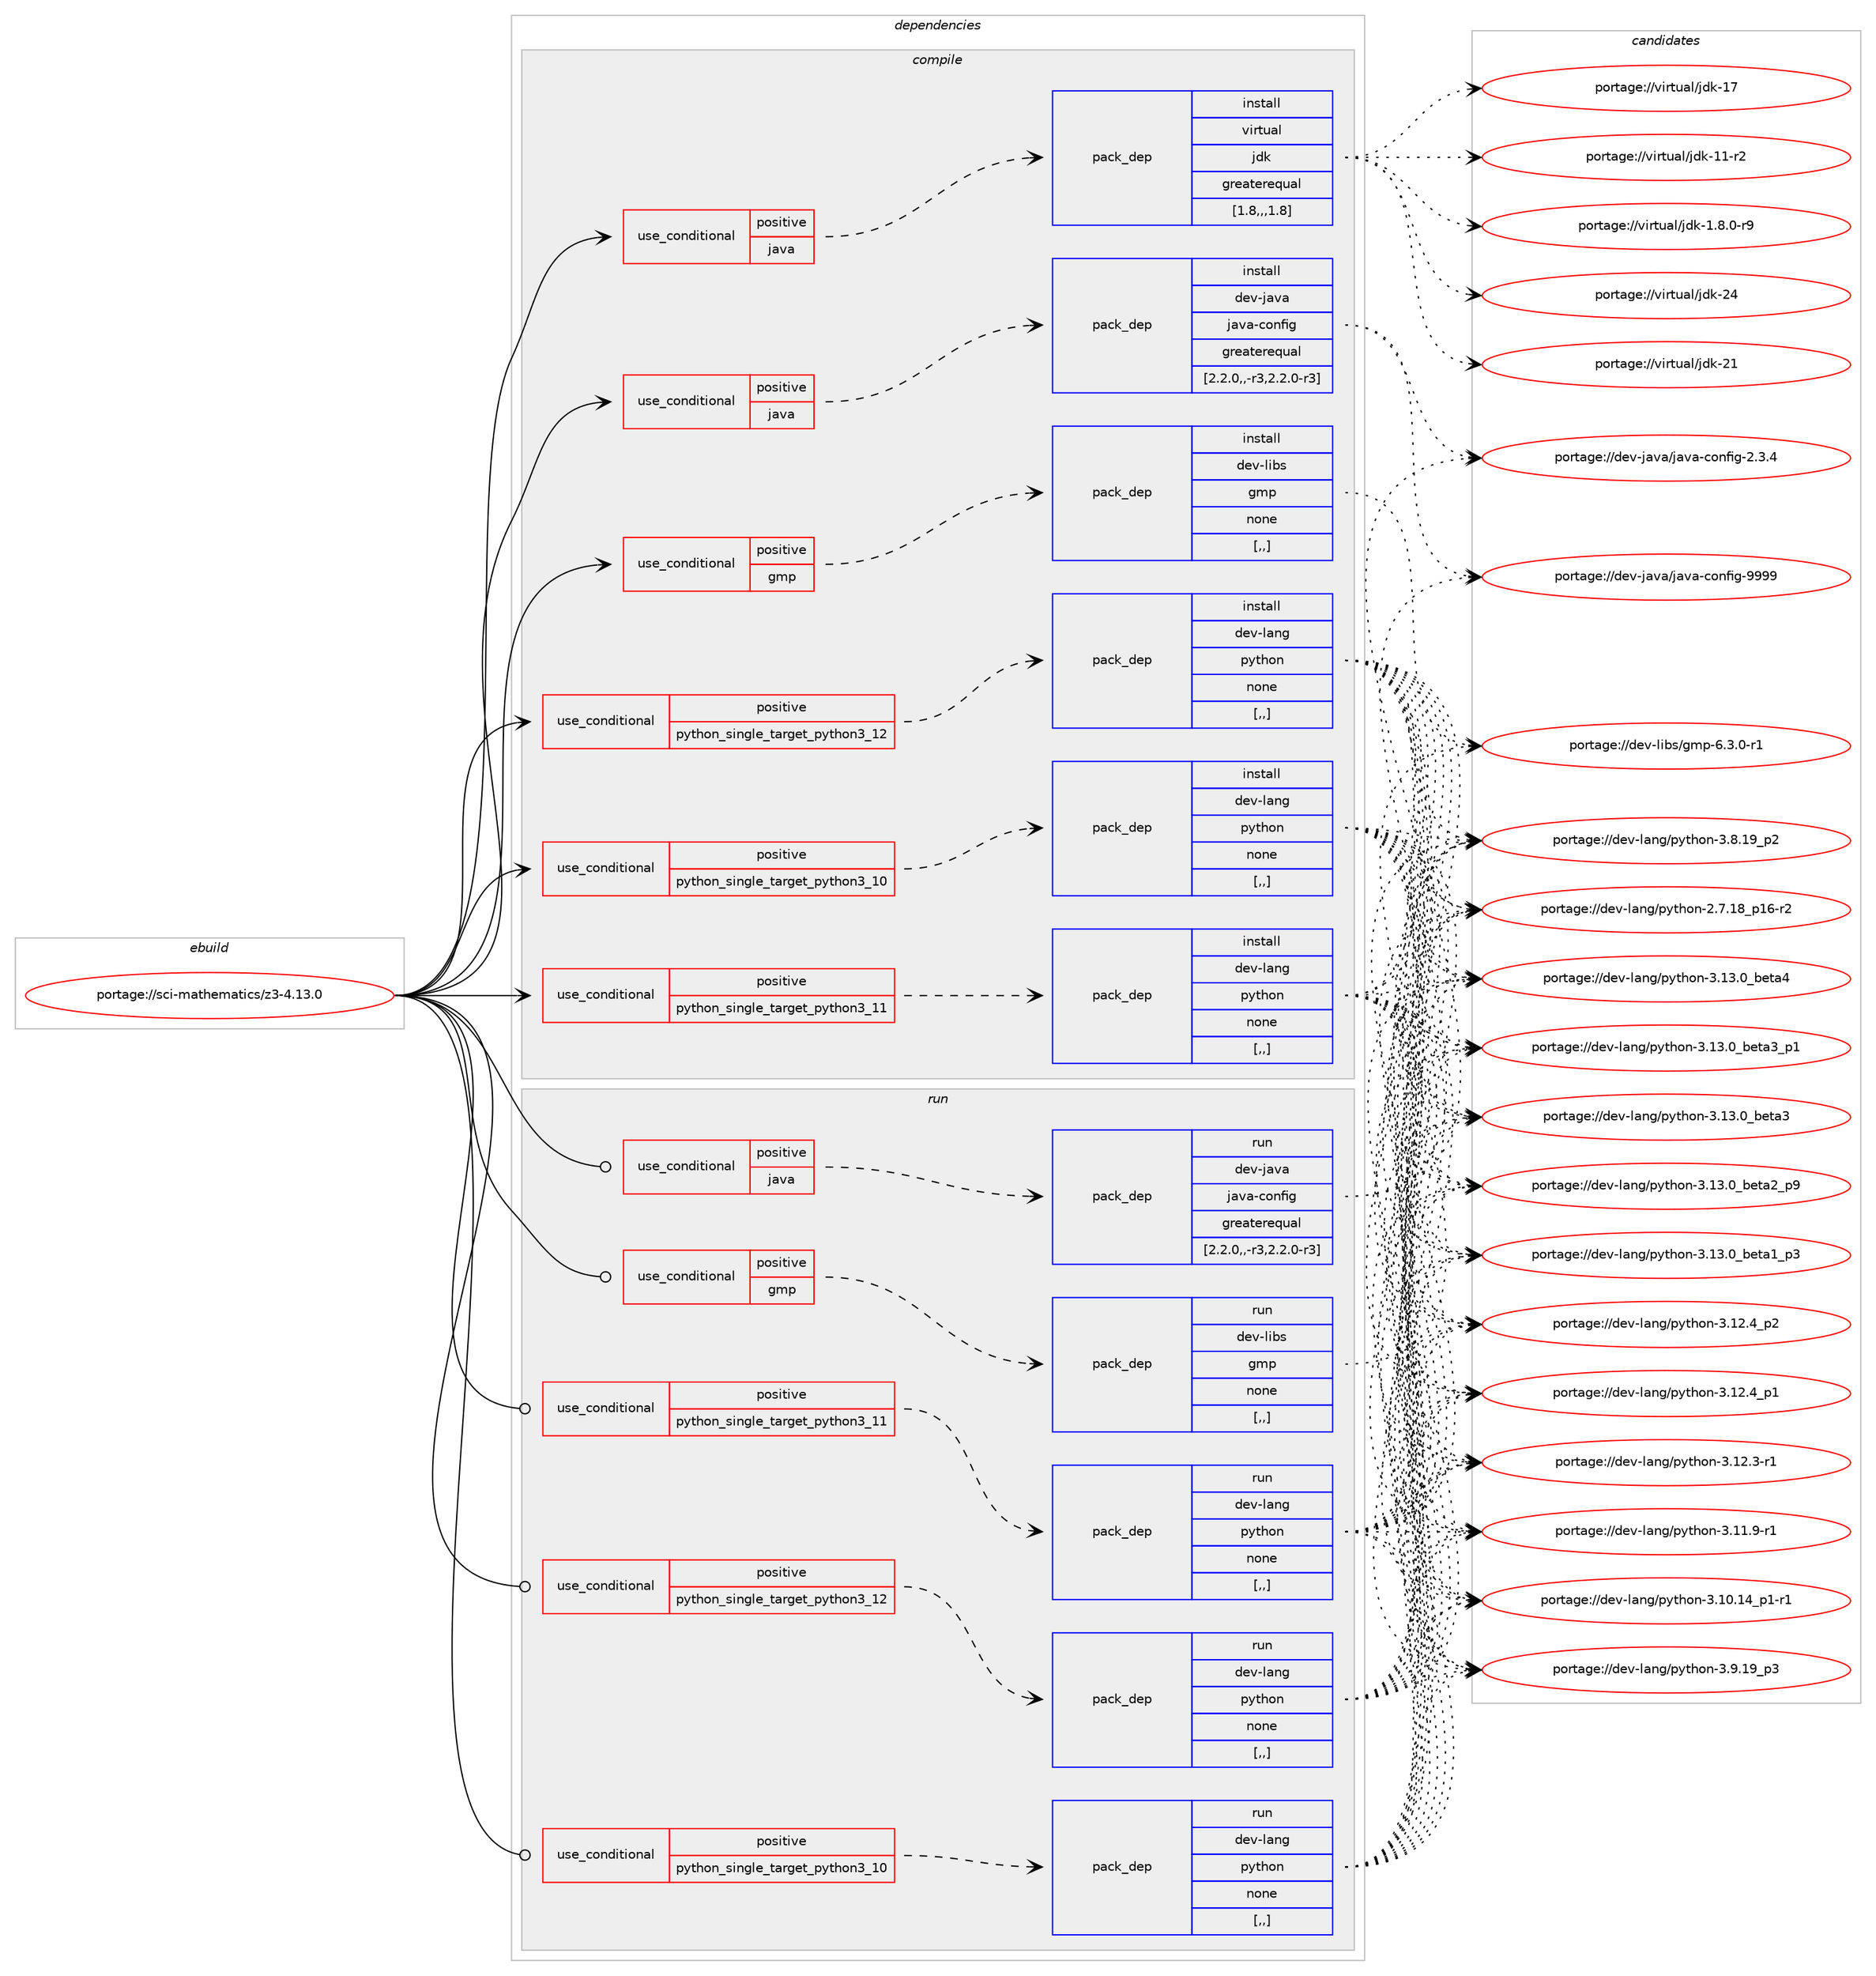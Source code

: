 digraph prolog {

# *************
# Graph options
# *************

newrank=true;
concentrate=true;
compound=true;
graph [rankdir=LR,fontname=Helvetica,fontsize=10,ranksep=1.5];#, ranksep=2.5, nodesep=0.2];
edge  [arrowhead=vee];
node  [fontname=Helvetica,fontsize=10];

# **********
# The ebuild
# **********

subgraph cluster_leftcol {
color=gray;
label=<<i>ebuild</i>>;
id [label="portage://sci-mathematics/z3-4.13.0", color=red, width=4, href="../sci-mathematics/z3-4.13.0.svg"];
}

# ****************
# The dependencies
# ****************

subgraph cluster_midcol {
color=gray;
label=<<i>dependencies</i>>;
subgraph cluster_compile {
fillcolor="#eeeeee";
style=filled;
label=<<i>compile</i>>;
subgraph cond108884 {
dependency410405 [label=<<TABLE BORDER="0" CELLBORDER="1" CELLSPACING="0" CELLPADDING="4"><TR><TD ROWSPAN="3" CELLPADDING="10">use_conditional</TD></TR><TR><TD>positive</TD></TR><TR><TD>gmp</TD></TR></TABLE>>, shape=none, color=red];
subgraph pack298619 {
dependency410406 [label=<<TABLE BORDER="0" CELLBORDER="1" CELLSPACING="0" CELLPADDING="4" WIDTH="220"><TR><TD ROWSPAN="6" CELLPADDING="30">pack_dep</TD></TR><TR><TD WIDTH="110">install</TD></TR><TR><TD>dev-libs</TD></TR><TR><TD>gmp</TD></TR><TR><TD>none</TD></TR><TR><TD>[,,]</TD></TR></TABLE>>, shape=none, color=blue];
}
dependency410405:e -> dependency410406:w [weight=20,style="dashed",arrowhead="vee"];
}
id:e -> dependency410405:w [weight=20,style="solid",arrowhead="vee"];
subgraph cond108885 {
dependency410407 [label=<<TABLE BORDER="0" CELLBORDER="1" CELLSPACING="0" CELLPADDING="4"><TR><TD ROWSPAN="3" CELLPADDING="10">use_conditional</TD></TR><TR><TD>positive</TD></TR><TR><TD>java</TD></TR></TABLE>>, shape=none, color=red];
subgraph pack298620 {
dependency410408 [label=<<TABLE BORDER="0" CELLBORDER="1" CELLSPACING="0" CELLPADDING="4" WIDTH="220"><TR><TD ROWSPAN="6" CELLPADDING="30">pack_dep</TD></TR><TR><TD WIDTH="110">install</TD></TR><TR><TD>dev-java</TD></TR><TR><TD>java-config</TD></TR><TR><TD>greaterequal</TD></TR><TR><TD>[2.2.0,,-r3,2.2.0-r3]</TD></TR></TABLE>>, shape=none, color=blue];
}
dependency410407:e -> dependency410408:w [weight=20,style="dashed",arrowhead="vee"];
}
id:e -> dependency410407:w [weight=20,style="solid",arrowhead="vee"];
subgraph cond108886 {
dependency410409 [label=<<TABLE BORDER="0" CELLBORDER="1" CELLSPACING="0" CELLPADDING="4"><TR><TD ROWSPAN="3" CELLPADDING="10">use_conditional</TD></TR><TR><TD>positive</TD></TR><TR><TD>java</TD></TR></TABLE>>, shape=none, color=red];
subgraph pack298621 {
dependency410410 [label=<<TABLE BORDER="0" CELLBORDER="1" CELLSPACING="0" CELLPADDING="4" WIDTH="220"><TR><TD ROWSPAN="6" CELLPADDING="30">pack_dep</TD></TR><TR><TD WIDTH="110">install</TD></TR><TR><TD>virtual</TD></TR><TR><TD>jdk</TD></TR><TR><TD>greaterequal</TD></TR><TR><TD>[1.8,,,1.8]</TD></TR></TABLE>>, shape=none, color=blue];
}
dependency410409:e -> dependency410410:w [weight=20,style="dashed",arrowhead="vee"];
}
id:e -> dependency410409:w [weight=20,style="solid",arrowhead="vee"];
subgraph cond108887 {
dependency410411 [label=<<TABLE BORDER="0" CELLBORDER="1" CELLSPACING="0" CELLPADDING="4"><TR><TD ROWSPAN="3" CELLPADDING="10">use_conditional</TD></TR><TR><TD>positive</TD></TR><TR><TD>python_single_target_python3_10</TD></TR></TABLE>>, shape=none, color=red];
subgraph pack298622 {
dependency410412 [label=<<TABLE BORDER="0" CELLBORDER="1" CELLSPACING="0" CELLPADDING="4" WIDTH="220"><TR><TD ROWSPAN="6" CELLPADDING="30">pack_dep</TD></TR><TR><TD WIDTH="110">install</TD></TR><TR><TD>dev-lang</TD></TR><TR><TD>python</TD></TR><TR><TD>none</TD></TR><TR><TD>[,,]</TD></TR></TABLE>>, shape=none, color=blue];
}
dependency410411:e -> dependency410412:w [weight=20,style="dashed",arrowhead="vee"];
}
id:e -> dependency410411:w [weight=20,style="solid",arrowhead="vee"];
subgraph cond108888 {
dependency410413 [label=<<TABLE BORDER="0" CELLBORDER="1" CELLSPACING="0" CELLPADDING="4"><TR><TD ROWSPAN="3" CELLPADDING="10">use_conditional</TD></TR><TR><TD>positive</TD></TR><TR><TD>python_single_target_python3_11</TD></TR></TABLE>>, shape=none, color=red];
subgraph pack298623 {
dependency410414 [label=<<TABLE BORDER="0" CELLBORDER="1" CELLSPACING="0" CELLPADDING="4" WIDTH="220"><TR><TD ROWSPAN="6" CELLPADDING="30">pack_dep</TD></TR><TR><TD WIDTH="110">install</TD></TR><TR><TD>dev-lang</TD></TR><TR><TD>python</TD></TR><TR><TD>none</TD></TR><TR><TD>[,,]</TD></TR></TABLE>>, shape=none, color=blue];
}
dependency410413:e -> dependency410414:w [weight=20,style="dashed",arrowhead="vee"];
}
id:e -> dependency410413:w [weight=20,style="solid",arrowhead="vee"];
subgraph cond108889 {
dependency410415 [label=<<TABLE BORDER="0" CELLBORDER="1" CELLSPACING="0" CELLPADDING="4"><TR><TD ROWSPAN="3" CELLPADDING="10">use_conditional</TD></TR><TR><TD>positive</TD></TR><TR><TD>python_single_target_python3_12</TD></TR></TABLE>>, shape=none, color=red];
subgraph pack298624 {
dependency410416 [label=<<TABLE BORDER="0" CELLBORDER="1" CELLSPACING="0" CELLPADDING="4" WIDTH="220"><TR><TD ROWSPAN="6" CELLPADDING="30">pack_dep</TD></TR><TR><TD WIDTH="110">install</TD></TR><TR><TD>dev-lang</TD></TR><TR><TD>python</TD></TR><TR><TD>none</TD></TR><TR><TD>[,,]</TD></TR></TABLE>>, shape=none, color=blue];
}
dependency410415:e -> dependency410416:w [weight=20,style="dashed",arrowhead="vee"];
}
id:e -> dependency410415:w [weight=20,style="solid",arrowhead="vee"];
}
subgraph cluster_compileandrun {
fillcolor="#eeeeee";
style=filled;
label=<<i>compile and run</i>>;
}
subgraph cluster_run {
fillcolor="#eeeeee";
style=filled;
label=<<i>run</i>>;
subgraph cond108890 {
dependency410417 [label=<<TABLE BORDER="0" CELLBORDER="1" CELLSPACING="0" CELLPADDING="4"><TR><TD ROWSPAN="3" CELLPADDING="10">use_conditional</TD></TR><TR><TD>positive</TD></TR><TR><TD>gmp</TD></TR></TABLE>>, shape=none, color=red];
subgraph pack298625 {
dependency410418 [label=<<TABLE BORDER="0" CELLBORDER="1" CELLSPACING="0" CELLPADDING="4" WIDTH="220"><TR><TD ROWSPAN="6" CELLPADDING="30">pack_dep</TD></TR><TR><TD WIDTH="110">run</TD></TR><TR><TD>dev-libs</TD></TR><TR><TD>gmp</TD></TR><TR><TD>none</TD></TR><TR><TD>[,,]</TD></TR></TABLE>>, shape=none, color=blue];
}
dependency410417:e -> dependency410418:w [weight=20,style="dashed",arrowhead="vee"];
}
id:e -> dependency410417:w [weight=20,style="solid",arrowhead="odot"];
subgraph cond108891 {
dependency410419 [label=<<TABLE BORDER="0" CELLBORDER="1" CELLSPACING="0" CELLPADDING="4"><TR><TD ROWSPAN="3" CELLPADDING="10">use_conditional</TD></TR><TR><TD>positive</TD></TR><TR><TD>java</TD></TR></TABLE>>, shape=none, color=red];
subgraph pack298626 {
dependency410420 [label=<<TABLE BORDER="0" CELLBORDER="1" CELLSPACING="0" CELLPADDING="4" WIDTH="220"><TR><TD ROWSPAN="6" CELLPADDING="30">pack_dep</TD></TR><TR><TD WIDTH="110">run</TD></TR><TR><TD>dev-java</TD></TR><TR><TD>java-config</TD></TR><TR><TD>greaterequal</TD></TR><TR><TD>[2.2.0,,-r3,2.2.0-r3]</TD></TR></TABLE>>, shape=none, color=blue];
}
dependency410419:e -> dependency410420:w [weight=20,style="dashed",arrowhead="vee"];
}
id:e -> dependency410419:w [weight=20,style="solid",arrowhead="odot"];
subgraph cond108892 {
dependency410421 [label=<<TABLE BORDER="0" CELLBORDER="1" CELLSPACING="0" CELLPADDING="4"><TR><TD ROWSPAN="3" CELLPADDING="10">use_conditional</TD></TR><TR><TD>positive</TD></TR><TR><TD>python_single_target_python3_10</TD></TR></TABLE>>, shape=none, color=red];
subgraph pack298627 {
dependency410422 [label=<<TABLE BORDER="0" CELLBORDER="1" CELLSPACING="0" CELLPADDING="4" WIDTH="220"><TR><TD ROWSPAN="6" CELLPADDING="30">pack_dep</TD></TR><TR><TD WIDTH="110">run</TD></TR><TR><TD>dev-lang</TD></TR><TR><TD>python</TD></TR><TR><TD>none</TD></TR><TR><TD>[,,]</TD></TR></TABLE>>, shape=none, color=blue];
}
dependency410421:e -> dependency410422:w [weight=20,style="dashed",arrowhead="vee"];
}
id:e -> dependency410421:w [weight=20,style="solid",arrowhead="odot"];
subgraph cond108893 {
dependency410423 [label=<<TABLE BORDER="0" CELLBORDER="1" CELLSPACING="0" CELLPADDING="4"><TR><TD ROWSPAN="3" CELLPADDING="10">use_conditional</TD></TR><TR><TD>positive</TD></TR><TR><TD>python_single_target_python3_11</TD></TR></TABLE>>, shape=none, color=red];
subgraph pack298628 {
dependency410424 [label=<<TABLE BORDER="0" CELLBORDER="1" CELLSPACING="0" CELLPADDING="4" WIDTH="220"><TR><TD ROWSPAN="6" CELLPADDING="30">pack_dep</TD></TR><TR><TD WIDTH="110">run</TD></TR><TR><TD>dev-lang</TD></TR><TR><TD>python</TD></TR><TR><TD>none</TD></TR><TR><TD>[,,]</TD></TR></TABLE>>, shape=none, color=blue];
}
dependency410423:e -> dependency410424:w [weight=20,style="dashed",arrowhead="vee"];
}
id:e -> dependency410423:w [weight=20,style="solid",arrowhead="odot"];
subgraph cond108894 {
dependency410425 [label=<<TABLE BORDER="0" CELLBORDER="1" CELLSPACING="0" CELLPADDING="4"><TR><TD ROWSPAN="3" CELLPADDING="10">use_conditional</TD></TR><TR><TD>positive</TD></TR><TR><TD>python_single_target_python3_12</TD></TR></TABLE>>, shape=none, color=red];
subgraph pack298629 {
dependency410426 [label=<<TABLE BORDER="0" CELLBORDER="1" CELLSPACING="0" CELLPADDING="4" WIDTH="220"><TR><TD ROWSPAN="6" CELLPADDING="30">pack_dep</TD></TR><TR><TD WIDTH="110">run</TD></TR><TR><TD>dev-lang</TD></TR><TR><TD>python</TD></TR><TR><TD>none</TD></TR><TR><TD>[,,]</TD></TR></TABLE>>, shape=none, color=blue];
}
dependency410425:e -> dependency410426:w [weight=20,style="dashed",arrowhead="vee"];
}
id:e -> dependency410425:w [weight=20,style="solid",arrowhead="odot"];
}
}

# **************
# The candidates
# **************

subgraph cluster_choices {
rank=same;
color=gray;
label=<<i>candidates</i>>;

subgraph choice298619 {
color=black;
nodesep=1;
choice1001011184510810598115471031091124554465146484511449 [label="portage://dev-libs/gmp-6.3.0-r1", color=red, width=4,href="../dev-libs/gmp-6.3.0-r1.svg"];
dependency410406:e -> choice1001011184510810598115471031091124554465146484511449:w [style=dotted,weight="100"];
}
subgraph choice298620 {
color=black;
nodesep=1;
choice10010111845106971189747106971189745991111101021051034557575757 [label="portage://dev-java/java-config-9999", color=red, width=4,href="../dev-java/java-config-9999.svg"];
choice1001011184510697118974710697118974599111110102105103455046514652 [label="portage://dev-java/java-config-2.3.4", color=red, width=4,href="../dev-java/java-config-2.3.4.svg"];
dependency410408:e -> choice10010111845106971189747106971189745991111101021051034557575757:w [style=dotted,weight="100"];
dependency410408:e -> choice1001011184510697118974710697118974599111110102105103455046514652:w [style=dotted,weight="100"];
}
subgraph choice298621 {
color=black;
nodesep=1;
choice1181051141161179710847106100107455052 [label="portage://virtual/jdk-24", color=red, width=4,href="../virtual/jdk-24.svg"];
choice1181051141161179710847106100107455049 [label="portage://virtual/jdk-21", color=red, width=4,href="../virtual/jdk-21.svg"];
choice1181051141161179710847106100107454955 [label="portage://virtual/jdk-17", color=red, width=4,href="../virtual/jdk-17.svg"];
choice11810511411611797108471061001074549494511450 [label="portage://virtual/jdk-11-r2", color=red, width=4,href="../virtual/jdk-11-r2.svg"];
choice11810511411611797108471061001074549465646484511457 [label="portage://virtual/jdk-1.8.0-r9", color=red, width=4,href="../virtual/jdk-1.8.0-r9.svg"];
dependency410410:e -> choice1181051141161179710847106100107455052:w [style=dotted,weight="100"];
dependency410410:e -> choice1181051141161179710847106100107455049:w [style=dotted,weight="100"];
dependency410410:e -> choice1181051141161179710847106100107454955:w [style=dotted,weight="100"];
dependency410410:e -> choice11810511411611797108471061001074549494511450:w [style=dotted,weight="100"];
dependency410410:e -> choice11810511411611797108471061001074549465646484511457:w [style=dotted,weight="100"];
}
subgraph choice298622 {
color=black;
nodesep=1;
choice1001011184510897110103471121211161041111104551464951464895981011169752 [label="portage://dev-lang/python-3.13.0_beta4", color=red, width=4,href="../dev-lang/python-3.13.0_beta4.svg"];
choice10010111845108971101034711212111610411111045514649514648959810111697519511249 [label="portage://dev-lang/python-3.13.0_beta3_p1", color=red, width=4,href="../dev-lang/python-3.13.0_beta3_p1.svg"];
choice1001011184510897110103471121211161041111104551464951464895981011169751 [label="portage://dev-lang/python-3.13.0_beta3", color=red, width=4,href="../dev-lang/python-3.13.0_beta3.svg"];
choice10010111845108971101034711212111610411111045514649514648959810111697509511257 [label="portage://dev-lang/python-3.13.0_beta2_p9", color=red, width=4,href="../dev-lang/python-3.13.0_beta2_p9.svg"];
choice10010111845108971101034711212111610411111045514649514648959810111697499511251 [label="portage://dev-lang/python-3.13.0_beta1_p3", color=red, width=4,href="../dev-lang/python-3.13.0_beta1_p3.svg"];
choice100101118451089711010347112121116104111110455146495046529511250 [label="portage://dev-lang/python-3.12.4_p2", color=red, width=4,href="../dev-lang/python-3.12.4_p2.svg"];
choice100101118451089711010347112121116104111110455146495046529511249 [label="portage://dev-lang/python-3.12.4_p1", color=red, width=4,href="../dev-lang/python-3.12.4_p1.svg"];
choice100101118451089711010347112121116104111110455146495046514511449 [label="portage://dev-lang/python-3.12.3-r1", color=red, width=4,href="../dev-lang/python-3.12.3-r1.svg"];
choice100101118451089711010347112121116104111110455146494946574511449 [label="portage://dev-lang/python-3.11.9-r1", color=red, width=4,href="../dev-lang/python-3.11.9-r1.svg"];
choice100101118451089711010347112121116104111110455146494846495295112494511449 [label="portage://dev-lang/python-3.10.14_p1-r1", color=red, width=4,href="../dev-lang/python-3.10.14_p1-r1.svg"];
choice100101118451089711010347112121116104111110455146574649579511251 [label="portage://dev-lang/python-3.9.19_p3", color=red, width=4,href="../dev-lang/python-3.9.19_p3.svg"];
choice100101118451089711010347112121116104111110455146564649579511250 [label="portage://dev-lang/python-3.8.19_p2", color=red, width=4,href="../dev-lang/python-3.8.19_p2.svg"];
choice100101118451089711010347112121116104111110455046554649569511249544511450 [label="portage://dev-lang/python-2.7.18_p16-r2", color=red, width=4,href="../dev-lang/python-2.7.18_p16-r2.svg"];
dependency410412:e -> choice1001011184510897110103471121211161041111104551464951464895981011169752:w [style=dotted,weight="100"];
dependency410412:e -> choice10010111845108971101034711212111610411111045514649514648959810111697519511249:w [style=dotted,weight="100"];
dependency410412:e -> choice1001011184510897110103471121211161041111104551464951464895981011169751:w [style=dotted,weight="100"];
dependency410412:e -> choice10010111845108971101034711212111610411111045514649514648959810111697509511257:w [style=dotted,weight="100"];
dependency410412:e -> choice10010111845108971101034711212111610411111045514649514648959810111697499511251:w [style=dotted,weight="100"];
dependency410412:e -> choice100101118451089711010347112121116104111110455146495046529511250:w [style=dotted,weight="100"];
dependency410412:e -> choice100101118451089711010347112121116104111110455146495046529511249:w [style=dotted,weight="100"];
dependency410412:e -> choice100101118451089711010347112121116104111110455146495046514511449:w [style=dotted,weight="100"];
dependency410412:e -> choice100101118451089711010347112121116104111110455146494946574511449:w [style=dotted,weight="100"];
dependency410412:e -> choice100101118451089711010347112121116104111110455146494846495295112494511449:w [style=dotted,weight="100"];
dependency410412:e -> choice100101118451089711010347112121116104111110455146574649579511251:w [style=dotted,weight="100"];
dependency410412:e -> choice100101118451089711010347112121116104111110455146564649579511250:w [style=dotted,weight="100"];
dependency410412:e -> choice100101118451089711010347112121116104111110455046554649569511249544511450:w [style=dotted,weight="100"];
}
subgraph choice298623 {
color=black;
nodesep=1;
choice1001011184510897110103471121211161041111104551464951464895981011169752 [label="portage://dev-lang/python-3.13.0_beta4", color=red, width=4,href="../dev-lang/python-3.13.0_beta4.svg"];
choice10010111845108971101034711212111610411111045514649514648959810111697519511249 [label="portage://dev-lang/python-3.13.0_beta3_p1", color=red, width=4,href="../dev-lang/python-3.13.0_beta3_p1.svg"];
choice1001011184510897110103471121211161041111104551464951464895981011169751 [label="portage://dev-lang/python-3.13.0_beta3", color=red, width=4,href="../dev-lang/python-3.13.0_beta3.svg"];
choice10010111845108971101034711212111610411111045514649514648959810111697509511257 [label="portage://dev-lang/python-3.13.0_beta2_p9", color=red, width=4,href="../dev-lang/python-3.13.0_beta2_p9.svg"];
choice10010111845108971101034711212111610411111045514649514648959810111697499511251 [label="portage://dev-lang/python-3.13.0_beta1_p3", color=red, width=4,href="../dev-lang/python-3.13.0_beta1_p3.svg"];
choice100101118451089711010347112121116104111110455146495046529511250 [label="portage://dev-lang/python-3.12.4_p2", color=red, width=4,href="../dev-lang/python-3.12.4_p2.svg"];
choice100101118451089711010347112121116104111110455146495046529511249 [label="portage://dev-lang/python-3.12.4_p1", color=red, width=4,href="../dev-lang/python-3.12.4_p1.svg"];
choice100101118451089711010347112121116104111110455146495046514511449 [label="portage://dev-lang/python-3.12.3-r1", color=red, width=4,href="../dev-lang/python-3.12.3-r1.svg"];
choice100101118451089711010347112121116104111110455146494946574511449 [label="portage://dev-lang/python-3.11.9-r1", color=red, width=4,href="../dev-lang/python-3.11.9-r1.svg"];
choice100101118451089711010347112121116104111110455146494846495295112494511449 [label="portage://dev-lang/python-3.10.14_p1-r1", color=red, width=4,href="../dev-lang/python-3.10.14_p1-r1.svg"];
choice100101118451089711010347112121116104111110455146574649579511251 [label="portage://dev-lang/python-3.9.19_p3", color=red, width=4,href="../dev-lang/python-3.9.19_p3.svg"];
choice100101118451089711010347112121116104111110455146564649579511250 [label="portage://dev-lang/python-3.8.19_p2", color=red, width=4,href="../dev-lang/python-3.8.19_p2.svg"];
choice100101118451089711010347112121116104111110455046554649569511249544511450 [label="portage://dev-lang/python-2.7.18_p16-r2", color=red, width=4,href="../dev-lang/python-2.7.18_p16-r2.svg"];
dependency410414:e -> choice1001011184510897110103471121211161041111104551464951464895981011169752:w [style=dotted,weight="100"];
dependency410414:e -> choice10010111845108971101034711212111610411111045514649514648959810111697519511249:w [style=dotted,weight="100"];
dependency410414:e -> choice1001011184510897110103471121211161041111104551464951464895981011169751:w [style=dotted,weight="100"];
dependency410414:e -> choice10010111845108971101034711212111610411111045514649514648959810111697509511257:w [style=dotted,weight="100"];
dependency410414:e -> choice10010111845108971101034711212111610411111045514649514648959810111697499511251:w [style=dotted,weight="100"];
dependency410414:e -> choice100101118451089711010347112121116104111110455146495046529511250:w [style=dotted,weight="100"];
dependency410414:e -> choice100101118451089711010347112121116104111110455146495046529511249:w [style=dotted,weight="100"];
dependency410414:e -> choice100101118451089711010347112121116104111110455146495046514511449:w [style=dotted,weight="100"];
dependency410414:e -> choice100101118451089711010347112121116104111110455146494946574511449:w [style=dotted,weight="100"];
dependency410414:e -> choice100101118451089711010347112121116104111110455146494846495295112494511449:w [style=dotted,weight="100"];
dependency410414:e -> choice100101118451089711010347112121116104111110455146574649579511251:w [style=dotted,weight="100"];
dependency410414:e -> choice100101118451089711010347112121116104111110455146564649579511250:w [style=dotted,weight="100"];
dependency410414:e -> choice100101118451089711010347112121116104111110455046554649569511249544511450:w [style=dotted,weight="100"];
}
subgraph choice298624 {
color=black;
nodesep=1;
choice1001011184510897110103471121211161041111104551464951464895981011169752 [label="portage://dev-lang/python-3.13.0_beta4", color=red, width=4,href="../dev-lang/python-3.13.0_beta4.svg"];
choice10010111845108971101034711212111610411111045514649514648959810111697519511249 [label="portage://dev-lang/python-3.13.0_beta3_p1", color=red, width=4,href="../dev-lang/python-3.13.0_beta3_p1.svg"];
choice1001011184510897110103471121211161041111104551464951464895981011169751 [label="portage://dev-lang/python-3.13.0_beta3", color=red, width=4,href="../dev-lang/python-3.13.0_beta3.svg"];
choice10010111845108971101034711212111610411111045514649514648959810111697509511257 [label="portage://dev-lang/python-3.13.0_beta2_p9", color=red, width=4,href="../dev-lang/python-3.13.0_beta2_p9.svg"];
choice10010111845108971101034711212111610411111045514649514648959810111697499511251 [label="portage://dev-lang/python-3.13.0_beta1_p3", color=red, width=4,href="../dev-lang/python-3.13.0_beta1_p3.svg"];
choice100101118451089711010347112121116104111110455146495046529511250 [label="portage://dev-lang/python-3.12.4_p2", color=red, width=4,href="../dev-lang/python-3.12.4_p2.svg"];
choice100101118451089711010347112121116104111110455146495046529511249 [label="portage://dev-lang/python-3.12.4_p1", color=red, width=4,href="../dev-lang/python-3.12.4_p1.svg"];
choice100101118451089711010347112121116104111110455146495046514511449 [label="portage://dev-lang/python-3.12.3-r1", color=red, width=4,href="../dev-lang/python-3.12.3-r1.svg"];
choice100101118451089711010347112121116104111110455146494946574511449 [label="portage://dev-lang/python-3.11.9-r1", color=red, width=4,href="../dev-lang/python-3.11.9-r1.svg"];
choice100101118451089711010347112121116104111110455146494846495295112494511449 [label="portage://dev-lang/python-3.10.14_p1-r1", color=red, width=4,href="../dev-lang/python-3.10.14_p1-r1.svg"];
choice100101118451089711010347112121116104111110455146574649579511251 [label="portage://dev-lang/python-3.9.19_p3", color=red, width=4,href="../dev-lang/python-3.9.19_p3.svg"];
choice100101118451089711010347112121116104111110455146564649579511250 [label="portage://dev-lang/python-3.8.19_p2", color=red, width=4,href="../dev-lang/python-3.8.19_p2.svg"];
choice100101118451089711010347112121116104111110455046554649569511249544511450 [label="portage://dev-lang/python-2.7.18_p16-r2", color=red, width=4,href="../dev-lang/python-2.7.18_p16-r2.svg"];
dependency410416:e -> choice1001011184510897110103471121211161041111104551464951464895981011169752:w [style=dotted,weight="100"];
dependency410416:e -> choice10010111845108971101034711212111610411111045514649514648959810111697519511249:w [style=dotted,weight="100"];
dependency410416:e -> choice1001011184510897110103471121211161041111104551464951464895981011169751:w [style=dotted,weight="100"];
dependency410416:e -> choice10010111845108971101034711212111610411111045514649514648959810111697509511257:w [style=dotted,weight="100"];
dependency410416:e -> choice10010111845108971101034711212111610411111045514649514648959810111697499511251:w [style=dotted,weight="100"];
dependency410416:e -> choice100101118451089711010347112121116104111110455146495046529511250:w [style=dotted,weight="100"];
dependency410416:e -> choice100101118451089711010347112121116104111110455146495046529511249:w [style=dotted,weight="100"];
dependency410416:e -> choice100101118451089711010347112121116104111110455146495046514511449:w [style=dotted,weight="100"];
dependency410416:e -> choice100101118451089711010347112121116104111110455146494946574511449:w [style=dotted,weight="100"];
dependency410416:e -> choice100101118451089711010347112121116104111110455146494846495295112494511449:w [style=dotted,weight="100"];
dependency410416:e -> choice100101118451089711010347112121116104111110455146574649579511251:w [style=dotted,weight="100"];
dependency410416:e -> choice100101118451089711010347112121116104111110455146564649579511250:w [style=dotted,weight="100"];
dependency410416:e -> choice100101118451089711010347112121116104111110455046554649569511249544511450:w [style=dotted,weight="100"];
}
subgraph choice298625 {
color=black;
nodesep=1;
choice1001011184510810598115471031091124554465146484511449 [label="portage://dev-libs/gmp-6.3.0-r1", color=red, width=4,href="../dev-libs/gmp-6.3.0-r1.svg"];
dependency410418:e -> choice1001011184510810598115471031091124554465146484511449:w [style=dotted,weight="100"];
}
subgraph choice298626 {
color=black;
nodesep=1;
choice10010111845106971189747106971189745991111101021051034557575757 [label="portage://dev-java/java-config-9999", color=red, width=4,href="../dev-java/java-config-9999.svg"];
choice1001011184510697118974710697118974599111110102105103455046514652 [label="portage://dev-java/java-config-2.3.4", color=red, width=4,href="../dev-java/java-config-2.3.4.svg"];
dependency410420:e -> choice10010111845106971189747106971189745991111101021051034557575757:w [style=dotted,weight="100"];
dependency410420:e -> choice1001011184510697118974710697118974599111110102105103455046514652:w [style=dotted,weight="100"];
}
subgraph choice298627 {
color=black;
nodesep=1;
choice1001011184510897110103471121211161041111104551464951464895981011169752 [label="portage://dev-lang/python-3.13.0_beta4", color=red, width=4,href="../dev-lang/python-3.13.0_beta4.svg"];
choice10010111845108971101034711212111610411111045514649514648959810111697519511249 [label="portage://dev-lang/python-3.13.0_beta3_p1", color=red, width=4,href="../dev-lang/python-3.13.0_beta3_p1.svg"];
choice1001011184510897110103471121211161041111104551464951464895981011169751 [label="portage://dev-lang/python-3.13.0_beta3", color=red, width=4,href="../dev-lang/python-3.13.0_beta3.svg"];
choice10010111845108971101034711212111610411111045514649514648959810111697509511257 [label="portage://dev-lang/python-3.13.0_beta2_p9", color=red, width=4,href="../dev-lang/python-3.13.0_beta2_p9.svg"];
choice10010111845108971101034711212111610411111045514649514648959810111697499511251 [label="portage://dev-lang/python-3.13.0_beta1_p3", color=red, width=4,href="../dev-lang/python-3.13.0_beta1_p3.svg"];
choice100101118451089711010347112121116104111110455146495046529511250 [label="portage://dev-lang/python-3.12.4_p2", color=red, width=4,href="../dev-lang/python-3.12.4_p2.svg"];
choice100101118451089711010347112121116104111110455146495046529511249 [label="portage://dev-lang/python-3.12.4_p1", color=red, width=4,href="../dev-lang/python-3.12.4_p1.svg"];
choice100101118451089711010347112121116104111110455146495046514511449 [label="portage://dev-lang/python-3.12.3-r1", color=red, width=4,href="../dev-lang/python-3.12.3-r1.svg"];
choice100101118451089711010347112121116104111110455146494946574511449 [label="portage://dev-lang/python-3.11.9-r1", color=red, width=4,href="../dev-lang/python-3.11.9-r1.svg"];
choice100101118451089711010347112121116104111110455146494846495295112494511449 [label="portage://dev-lang/python-3.10.14_p1-r1", color=red, width=4,href="../dev-lang/python-3.10.14_p1-r1.svg"];
choice100101118451089711010347112121116104111110455146574649579511251 [label="portage://dev-lang/python-3.9.19_p3", color=red, width=4,href="../dev-lang/python-3.9.19_p3.svg"];
choice100101118451089711010347112121116104111110455146564649579511250 [label="portage://dev-lang/python-3.8.19_p2", color=red, width=4,href="../dev-lang/python-3.8.19_p2.svg"];
choice100101118451089711010347112121116104111110455046554649569511249544511450 [label="portage://dev-lang/python-2.7.18_p16-r2", color=red, width=4,href="../dev-lang/python-2.7.18_p16-r2.svg"];
dependency410422:e -> choice1001011184510897110103471121211161041111104551464951464895981011169752:w [style=dotted,weight="100"];
dependency410422:e -> choice10010111845108971101034711212111610411111045514649514648959810111697519511249:w [style=dotted,weight="100"];
dependency410422:e -> choice1001011184510897110103471121211161041111104551464951464895981011169751:w [style=dotted,weight="100"];
dependency410422:e -> choice10010111845108971101034711212111610411111045514649514648959810111697509511257:w [style=dotted,weight="100"];
dependency410422:e -> choice10010111845108971101034711212111610411111045514649514648959810111697499511251:w [style=dotted,weight="100"];
dependency410422:e -> choice100101118451089711010347112121116104111110455146495046529511250:w [style=dotted,weight="100"];
dependency410422:e -> choice100101118451089711010347112121116104111110455146495046529511249:w [style=dotted,weight="100"];
dependency410422:e -> choice100101118451089711010347112121116104111110455146495046514511449:w [style=dotted,weight="100"];
dependency410422:e -> choice100101118451089711010347112121116104111110455146494946574511449:w [style=dotted,weight="100"];
dependency410422:e -> choice100101118451089711010347112121116104111110455146494846495295112494511449:w [style=dotted,weight="100"];
dependency410422:e -> choice100101118451089711010347112121116104111110455146574649579511251:w [style=dotted,weight="100"];
dependency410422:e -> choice100101118451089711010347112121116104111110455146564649579511250:w [style=dotted,weight="100"];
dependency410422:e -> choice100101118451089711010347112121116104111110455046554649569511249544511450:w [style=dotted,weight="100"];
}
subgraph choice298628 {
color=black;
nodesep=1;
choice1001011184510897110103471121211161041111104551464951464895981011169752 [label="portage://dev-lang/python-3.13.0_beta4", color=red, width=4,href="../dev-lang/python-3.13.0_beta4.svg"];
choice10010111845108971101034711212111610411111045514649514648959810111697519511249 [label="portage://dev-lang/python-3.13.0_beta3_p1", color=red, width=4,href="../dev-lang/python-3.13.0_beta3_p1.svg"];
choice1001011184510897110103471121211161041111104551464951464895981011169751 [label="portage://dev-lang/python-3.13.0_beta3", color=red, width=4,href="../dev-lang/python-3.13.0_beta3.svg"];
choice10010111845108971101034711212111610411111045514649514648959810111697509511257 [label="portage://dev-lang/python-3.13.0_beta2_p9", color=red, width=4,href="../dev-lang/python-3.13.0_beta2_p9.svg"];
choice10010111845108971101034711212111610411111045514649514648959810111697499511251 [label="portage://dev-lang/python-3.13.0_beta1_p3", color=red, width=4,href="../dev-lang/python-3.13.0_beta1_p3.svg"];
choice100101118451089711010347112121116104111110455146495046529511250 [label="portage://dev-lang/python-3.12.4_p2", color=red, width=4,href="../dev-lang/python-3.12.4_p2.svg"];
choice100101118451089711010347112121116104111110455146495046529511249 [label="portage://dev-lang/python-3.12.4_p1", color=red, width=4,href="../dev-lang/python-3.12.4_p1.svg"];
choice100101118451089711010347112121116104111110455146495046514511449 [label="portage://dev-lang/python-3.12.3-r1", color=red, width=4,href="../dev-lang/python-3.12.3-r1.svg"];
choice100101118451089711010347112121116104111110455146494946574511449 [label="portage://dev-lang/python-3.11.9-r1", color=red, width=4,href="../dev-lang/python-3.11.9-r1.svg"];
choice100101118451089711010347112121116104111110455146494846495295112494511449 [label="portage://dev-lang/python-3.10.14_p1-r1", color=red, width=4,href="../dev-lang/python-3.10.14_p1-r1.svg"];
choice100101118451089711010347112121116104111110455146574649579511251 [label="portage://dev-lang/python-3.9.19_p3", color=red, width=4,href="../dev-lang/python-3.9.19_p3.svg"];
choice100101118451089711010347112121116104111110455146564649579511250 [label="portage://dev-lang/python-3.8.19_p2", color=red, width=4,href="../dev-lang/python-3.8.19_p2.svg"];
choice100101118451089711010347112121116104111110455046554649569511249544511450 [label="portage://dev-lang/python-2.7.18_p16-r2", color=red, width=4,href="../dev-lang/python-2.7.18_p16-r2.svg"];
dependency410424:e -> choice1001011184510897110103471121211161041111104551464951464895981011169752:w [style=dotted,weight="100"];
dependency410424:e -> choice10010111845108971101034711212111610411111045514649514648959810111697519511249:w [style=dotted,weight="100"];
dependency410424:e -> choice1001011184510897110103471121211161041111104551464951464895981011169751:w [style=dotted,weight="100"];
dependency410424:e -> choice10010111845108971101034711212111610411111045514649514648959810111697509511257:w [style=dotted,weight="100"];
dependency410424:e -> choice10010111845108971101034711212111610411111045514649514648959810111697499511251:w [style=dotted,weight="100"];
dependency410424:e -> choice100101118451089711010347112121116104111110455146495046529511250:w [style=dotted,weight="100"];
dependency410424:e -> choice100101118451089711010347112121116104111110455146495046529511249:w [style=dotted,weight="100"];
dependency410424:e -> choice100101118451089711010347112121116104111110455146495046514511449:w [style=dotted,weight="100"];
dependency410424:e -> choice100101118451089711010347112121116104111110455146494946574511449:w [style=dotted,weight="100"];
dependency410424:e -> choice100101118451089711010347112121116104111110455146494846495295112494511449:w [style=dotted,weight="100"];
dependency410424:e -> choice100101118451089711010347112121116104111110455146574649579511251:w [style=dotted,weight="100"];
dependency410424:e -> choice100101118451089711010347112121116104111110455146564649579511250:w [style=dotted,weight="100"];
dependency410424:e -> choice100101118451089711010347112121116104111110455046554649569511249544511450:w [style=dotted,weight="100"];
}
subgraph choice298629 {
color=black;
nodesep=1;
choice1001011184510897110103471121211161041111104551464951464895981011169752 [label="portage://dev-lang/python-3.13.0_beta4", color=red, width=4,href="../dev-lang/python-3.13.0_beta4.svg"];
choice10010111845108971101034711212111610411111045514649514648959810111697519511249 [label="portage://dev-lang/python-3.13.0_beta3_p1", color=red, width=4,href="../dev-lang/python-3.13.0_beta3_p1.svg"];
choice1001011184510897110103471121211161041111104551464951464895981011169751 [label="portage://dev-lang/python-3.13.0_beta3", color=red, width=4,href="../dev-lang/python-3.13.0_beta3.svg"];
choice10010111845108971101034711212111610411111045514649514648959810111697509511257 [label="portage://dev-lang/python-3.13.0_beta2_p9", color=red, width=4,href="../dev-lang/python-3.13.0_beta2_p9.svg"];
choice10010111845108971101034711212111610411111045514649514648959810111697499511251 [label="portage://dev-lang/python-3.13.0_beta1_p3", color=red, width=4,href="../dev-lang/python-3.13.0_beta1_p3.svg"];
choice100101118451089711010347112121116104111110455146495046529511250 [label="portage://dev-lang/python-3.12.4_p2", color=red, width=4,href="../dev-lang/python-3.12.4_p2.svg"];
choice100101118451089711010347112121116104111110455146495046529511249 [label="portage://dev-lang/python-3.12.4_p1", color=red, width=4,href="../dev-lang/python-3.12.4_p1.svg"];
choice100101118451089711010347112121116104111110455146495046514511449 [label="portage://dev-lang/python-3.12.3-r1", color=red, width=4,href="../dev-lang/python-3.12.3-r1.svg"];
choice100101118451089711010347112121116104111110455146494946574511449 [label="portage://dev-lang/python-3.11.9-r1", color=red, width=4,href="../dev-lang/python-3.11.9-r1.svg"];
choice100101118451089711010347112121116104111110455146494846495295112494511449 [label="portage://dev-lang/python-3.10.14_p1-r1", color=red, width=4,href="../dev-lang/python-3.10.14_p1-r1.svg"];
choice100101118451089711010347112121116104111110455146574649579511251 [label="portage://dev-lang/python-3.9.19_p3", color=red, width=4,href="../dev-lang/python-3.9.19_p3.svg"];
choice100101118451089711010347112121116104111110455146564649579511250 [label="portage://dev-lang/python-3.8.19_p2", color=red, width=4,href="../dev-lang/python-3.8.19_p2.svg"];
choice100101118451089711010347112121116104111110455046554649569511249544511450 [label="portage://dev-lang/python-2.7.18_p16-r2", color=red, width=4,href="../dev-lang/python-2.7.18_p16-r2.svg"];
dependency410426:e -> choice1001011184510897110103471121211161041111104551464951464895981011169752:w [style=dotted,weight="100"];
dependency410426:e -> choice10010111845108971101034711212111610411111045514649514648959810111697519511249:w [style=dotted,weight="100"];
dependency410426:e -> choice1001011184510897110103471121211161041111104551464951464895981011169751:w [style=dotted,weight="100"];
dependency410426:e -> choice10010111845108971101034711212111610411111045514649514648959810111697509511257:w [style=dotted,weight="100"];
dependency410426:e -> choice10010111845108971101034711212111610411111045514649514648959810111697499511251:w [style=dotted,weight="100"];
dependency410426:e -> choice100101118451089711010347112121116104111110455146495046529511250:w [style=dotted,weight="100"];
dependency410426:e -> choice100101118451089711010347112121116104111110455146495046529511249:w [style=dotted,weight="100"];
dependency410426:e -> choice100101118451089711010347112121116104111110455146495046514511449:w [style=dotted,weight="100"];
dependency410426:e -> choice100101118451089711010347112121116104111110455146494946574511449:w [style=dotted,weight="100"];
dependency410426:e -> choice100101118451089711010347112121116104111110455146494846495295112494511449:w [style=dotted,weight="100"];
dependency410426:e -> choice100101118451089711010347112121116104111110455146574649579511251:w [style=dotted,weight="100"];
dependency410426:e -> choice100101118451089711010347112121116104111110455146564649579511250:w [style=dotted,weight="100"];
dependency410426:e -> choice100101118451089711010347112121116104111110455046554649569511249544511450:w [style=dotted,weight="100"];
}
}

}
